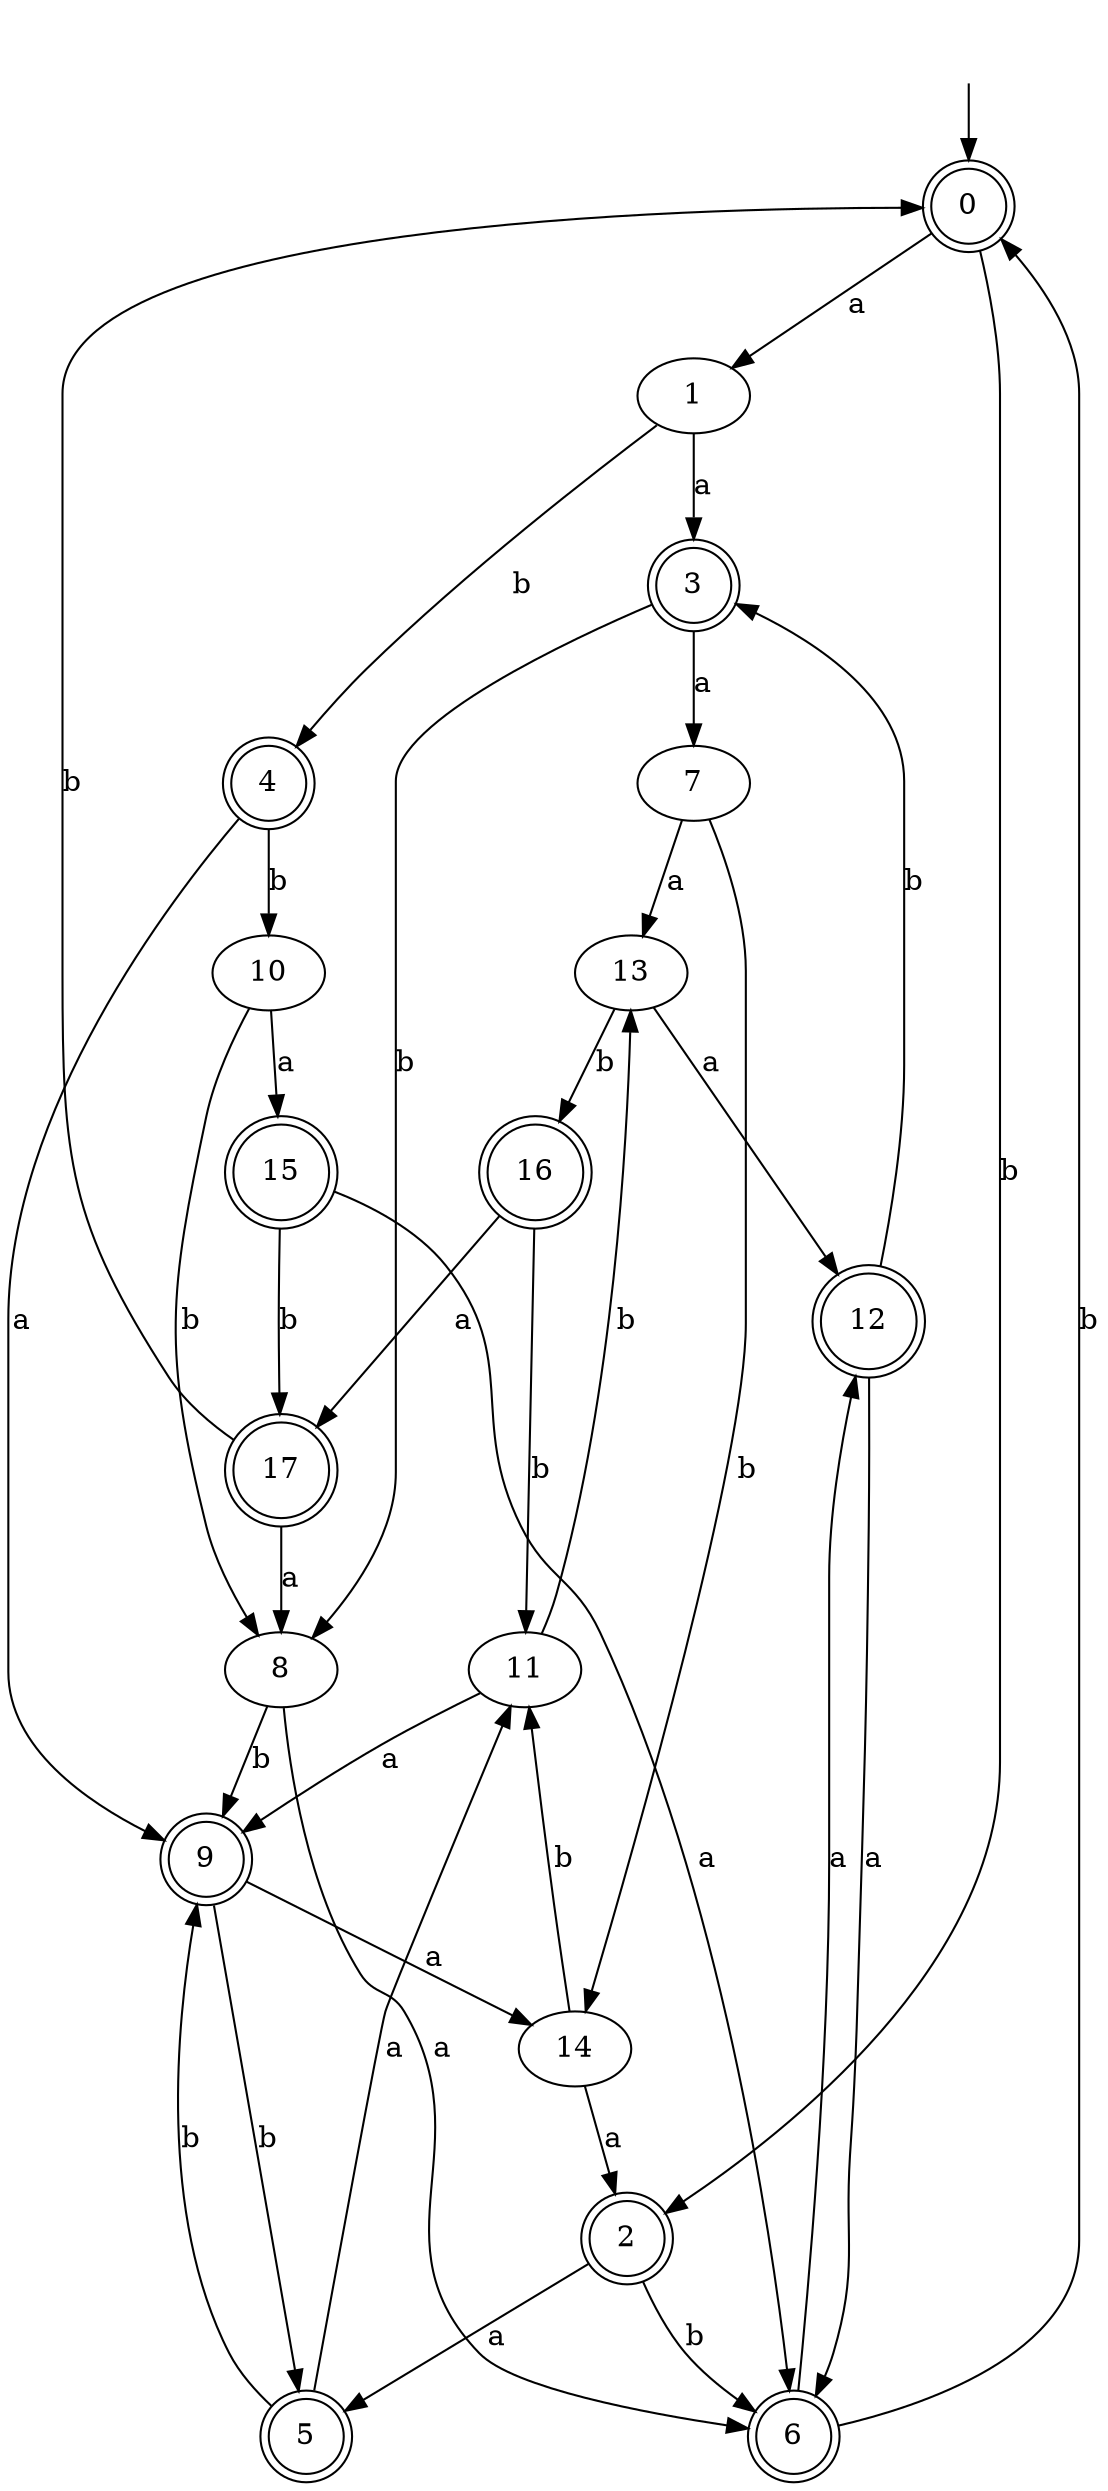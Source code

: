 digraph RandomDFA {
  __start0 [label="", shape=none];
  __start0 -> 0 [label=""];
  0 [shape=circle] [shape=doublecircle]
  0 -> 1 [label="a"]
  0 -> 2 [label="b"]
  1
  1 -> 3 [label="a"]
  1 -> 4 [label="b"]
  2 [shape=doublecircle]
  2 -> 5 [label="a"]
  2 -> 6 [label="b"]
  3 [shape=doublecircle]
  3 -> 7 [label="a"]
  3 -> 8 [label="b"]
  4 [shape=doublecircle]
  4 -> 9 [label="a"]
  4 -> 10 [label="b"]
  5 [shape=doublecircle]
  5 -> 11 [label="a"]
  5 -> 9 [label="b"]
  6 [shape=doublecircle]
  6 -> 12 [label="a"]
  6 -> 0 [label="b"]
  7
  7 -> 13 [label="a"]
  7 -> 14 [label="b"]
  8
  8 -> 6 [label="a"]
  8 -> 9 [label="b"]
  9 [shape=doublecircle]
  9 -> 14 [label="a"]
  9 -> 5 [label="b"]
  10
  10 -> 15 [label="a"]
  10 -> 8 [label="b"]
  11
  11 -> 9 [label="a"]
  11 -> 13 [label="b"]
  12 [shape=doublecircle]
  12 -> 6 [label="a"]
  12 -> 3 [label="b"]
  13
  13 -> 12 [label="a"]
  13 -> 16 [label="b"]
  14
  14 -> 2 [label="a"]
  14 -> 11 [label="b"]
  15 [shape=doublecircle]
  15 -> 6 [label="a"]
  15 -> 17 [label="b"]
  16 [shape=doublecircle]
  16 -> 17 [label="a"]
  16 -> 11 [label="b"]
  17 [shape=doublecircle]
  17 -> 8 [label="a"]
  17 -> 0 [label="b"]
}
